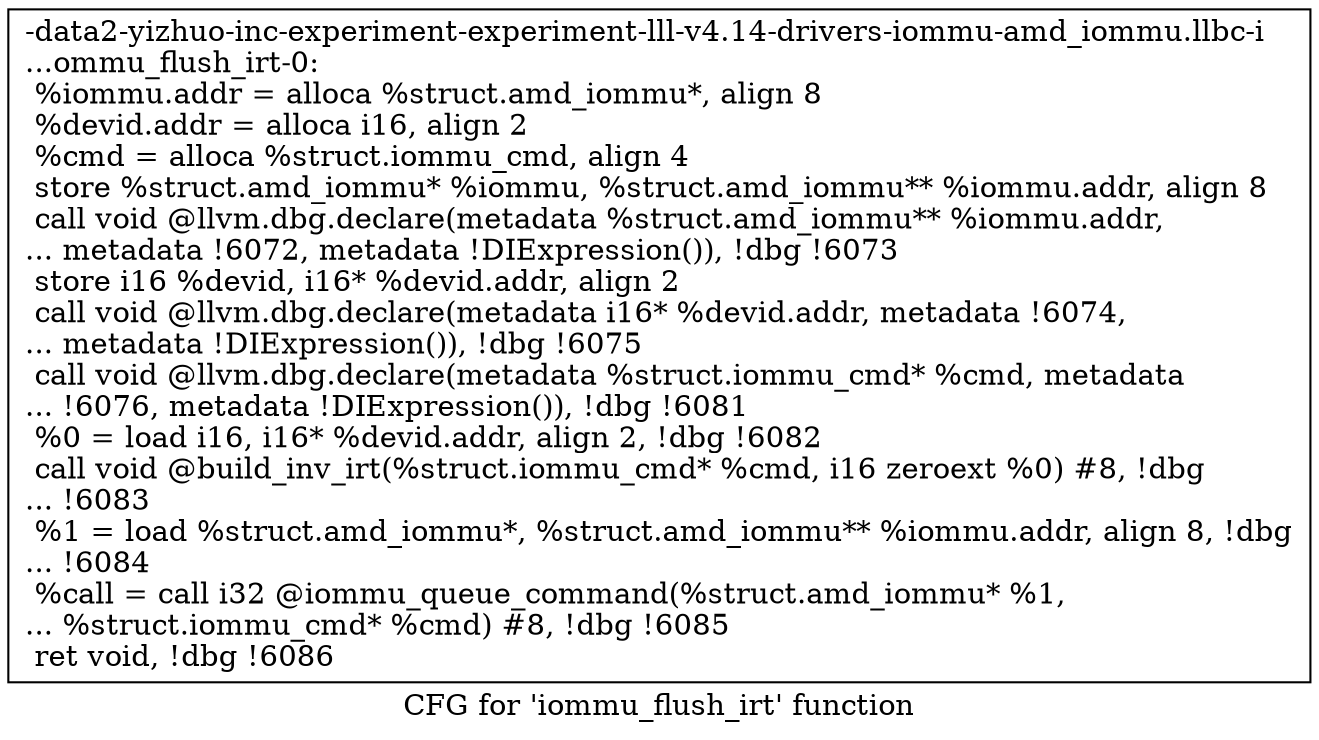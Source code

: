 digraph "CFG for 'iommu_flush_irt' function" {
	label="CFG for 'iommu_flush_irt' function";

	Node0x561b9472a760 [shape=record,label="{-data2-yizhuo-inc-experiment-experiment-lll-v4.14-drivers-iommu-amd_iommu.llbc-i\l...ommu_flush_irt-0:\l  %iommu.addr = alloca %struct.amd_iommu*, align 8\l  %devid.addr = alloca i16, align 2\l  %cmd = alloca %struct.iommu_cmd, align 4\l  store %struct.amd_iommu* %iommu, %struct.amd_iommu** %iommu.addr, align 8\l  call void @llvm.dbg.declare(metadata %struct.amd_iommu** %iommu.addr,\l... metadata !6072, metadata !DIExpression()), !dbg !6073\l  store i16 %devid, i16* %devid.addr, align 2\l  call void @llvm.dbg.declare(metadata i16* %devid.addr, metadata !6074,\l... metadata !DIExpression()), !dbg !6075\l  call void @llvm.dbg.declare(metadata %struct.iommu_cmd* %cmd, metadata\l... !6076, metadata !DIExpression()), !dbg !6081\l  %0 = load i16, i16* %devid.addr, align 2, !dbg !6082\l  call void @build_inv_irt(%struct.iommu_cmd* %cmd, i16 zeroext %0) #8, !dbg\l... !6083\l  %1 = load %struct.amd_iommu*, %struct.amd_iommu** %iommu.addr, align 8, !dbg\l... !6084\l  %call = call i32 @iommu_queue_command(%struct.amd_iommu* %1,\l... %struct.iommu_cmd* %cmd) #8, !dbg !6085\l  ret void, !dbg !6086\l}"];
}
